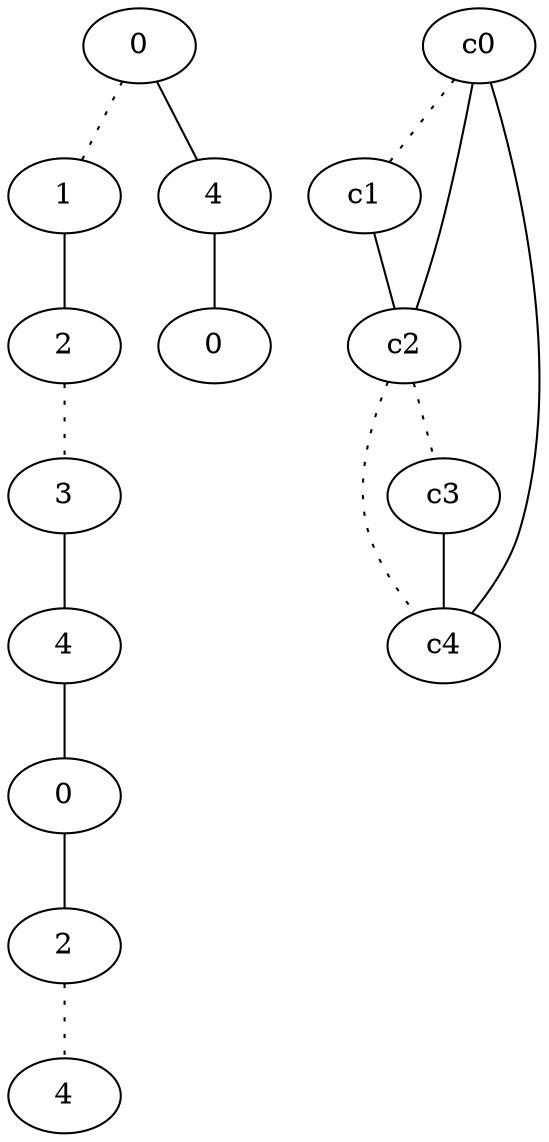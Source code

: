 graph {
a0[label=0];
a1[label=1];
a2[label=2];
a3[label=3];
a4[label=4];
a5[label=0];
a6[label=2];
a7[label=4];
a8[label=4];
a9[label=0];
a0 -- a1 [style=dotted];
a0 -- a8;
a1 -- a2;
a2 -- a3 [style=dotted];
a3 -- a4;
a4 -- a5;
a5 -- a6;
a6 -- a7 [style=dotted];
a8 -- a9;
c0 -- c1 [style=dotted];
c0 -- c2;
c0 -- c4;
c1 -- c2;
c2 -- c3 [style=dotted];
c2 -- c4 [style=dotted];
c3 -- c4;
}
